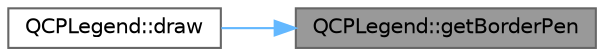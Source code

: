 digraph "QCPLegend::getBorderPen"
{
 // LATEX_PDF_SIZE
  bgcolor="transparent";
  edge [fontname=Helvetica,fontsize=10,labelfontname=Helvetica,labelfontsize=10];
  node [fontname=Helvetica,fontsize=10,shape=box,height=0.2,width=0.4];
  rankdir="RL";
  Node1 [label="QCPLegend::getBorderPen",height=0.2,width=0.4,color="gray40", fillcolor="grey60", style="filled", fontcolor="black",tooltip=" "];
  Node1 -> Node2 [dir="back",color="steelblue1",style="solid"];
  Node2 [label="QCPLegend::draw",height=0.2,width=0.4,color="grey40", fillcolor="white", style="filled",URL="$class_q_c_p_legend.html#a74f93358d2b4a76ec95c3a5d825582a3",tooltip=" "];
}
